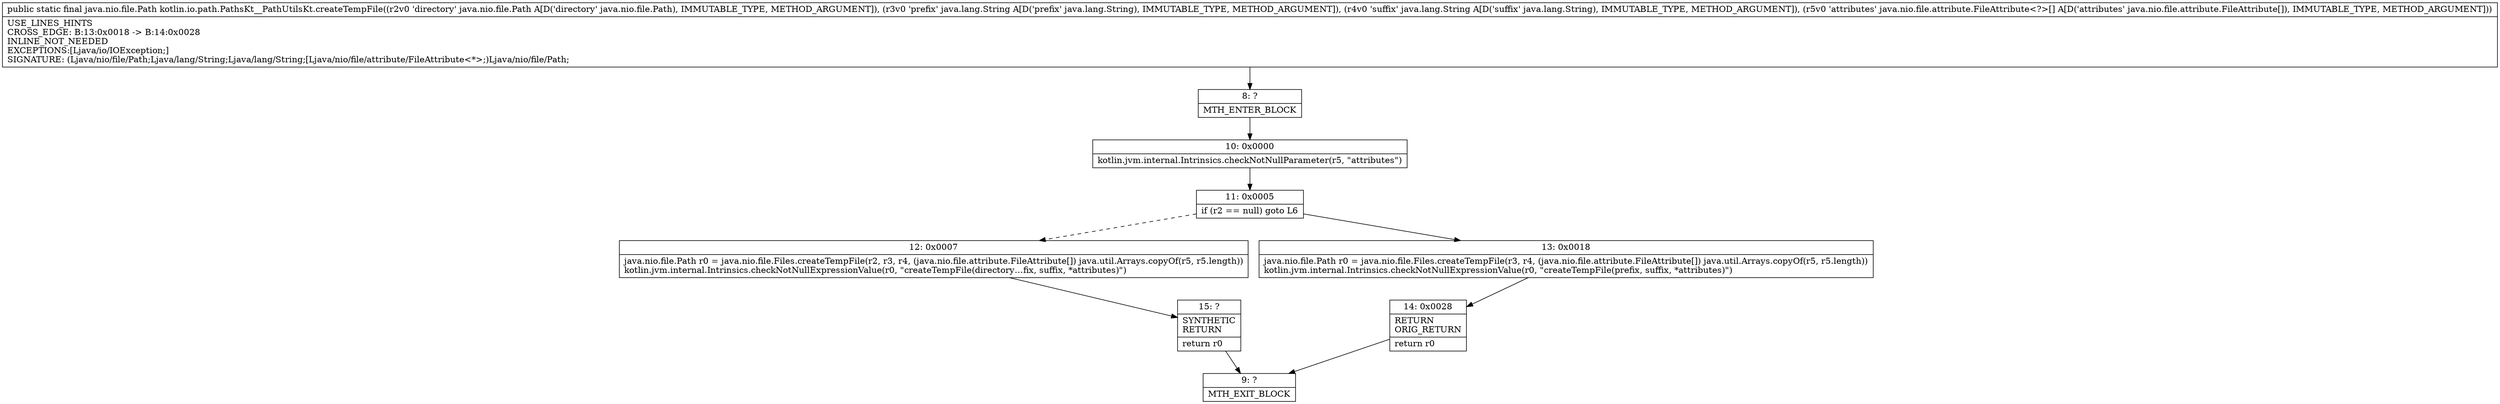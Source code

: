 digraph "CFG forkotlin.io.path.PathsKt__PathUtilsKt.createTempFile(Ljava\/nio\/file\/Path;Ljava\/lang\/String;Ljava\/lang\/String;[Ljava\/nio\/file\/attribute\/FileAttribute;)Ljava\/nio\/file\/Path;" {
Node_8 [shape=record,label="{8\:\ ?|MTH_ENTER_BLOCK\l}"];
Node_10 [shape=record,label="{10\:\ 0x0000|kotlin.jvm.internal.Intrinsics.checkNotNullParameter(r5, \"attributes\")\l}"];
Node_11 [shape=record,label="{11\:\ 0x0005|if (r2 == null) goto L6\l}"];
Node_12 [shape=record,label="{12\:\ 0x0007|java.nio.file.Path r0 = java.nio.file.Files.createTempFile(r2, r3, r4, (java.nio.file.attribute.FileAttribute[]) java.util.Arrays.copyOf(r5, r5.length))\lkotlin.jvm.internal.Intrinsics.checkNotNullExpressionValue(r0, \"createTempFile(directory…fix, suffix, *attributes)\")\l}"];
Node_15 [shape=record,label="{15\:\ ?|SYNTHETIC\lRETURN\l|return r0\l}"];
Node_9 [shape=record,label="{9\:\ ?|MTH_EXIT_BLOCK\l}"];
Node_13 [shape=record,label="{13\:\ 0x0018|java.nio.file.Path r0 = java.nio.file.Files.createTempFile(r3, r4, (java.nio.file.attribute.FileAttribute[]) java.util.Arrays.copyOf(r5, r5.length))\lkotlin.jvm.internal.Intrinsics.checkNotNullExpressionValue(r0, \"createTempFile(prefix, suffix, *attributes)\")\l}"];
Node_14 [shape=record,label="{14\:\ 0x0028|RETURN\lORIG_RETURN\l|return r0\l}"];
MethodNode[shape=record,label="{public static final java.nio.file.Path kotlin.io.path.PathsKt__PathUtilsKt.createTempFile((r2v0 'directory' java.nio.file.Path A[D('directory' java.nio.file.Path), IMMUTABLE_TYPE, METHOD_ARGUMENT]), (r3v0 'prefix' java.lang.String A[D('prefix' java.lang.String), IMMUTABLE_TYPE, METHOD_ARGUMENT]), (r4v0 'suffix' java.lang.String A[D('suffix' java.lang.String), IMMUTABLE_TYPE, METHOD_ARGUMENT]), (r5v0 'attributes' java.nio.file.attribute.FileAttribute\<?\>[] A[D('attributes' java.nio.file.attribute.FileAttribute[]), IMMUTABLE_TYPE, METHOD_ARGUMENT]))  | USE_LINES_HINTS\lCROSS_EDGE: B:13:0x0018 \-\> B:14:0x0028\lINLINE_NOT_NEEDED\lEXCEPTIONS:[Ljava\/io\/IOException;]\lSIGNATURE: (Ljava\/nio\/file\/Path;Ljava\/lang\/String;Ljava\/lang\/String;[Ljava\/nio\/file\/attribute\/FileAttribute\<*\>;)Ljava\/nio\/file\/Path;\l}"];
MethodNode -> Node_8;Node_8 -> Node_10;
Node_10 -> Node_11;
Node_11 -> Node_12[style=dashed];
Node_11 -> Node_13;
Node_12 -> Node_15;
Node_15 -> Node_9;
Node_13 -> Node_14;
Node_14 -> Node_9;
}


